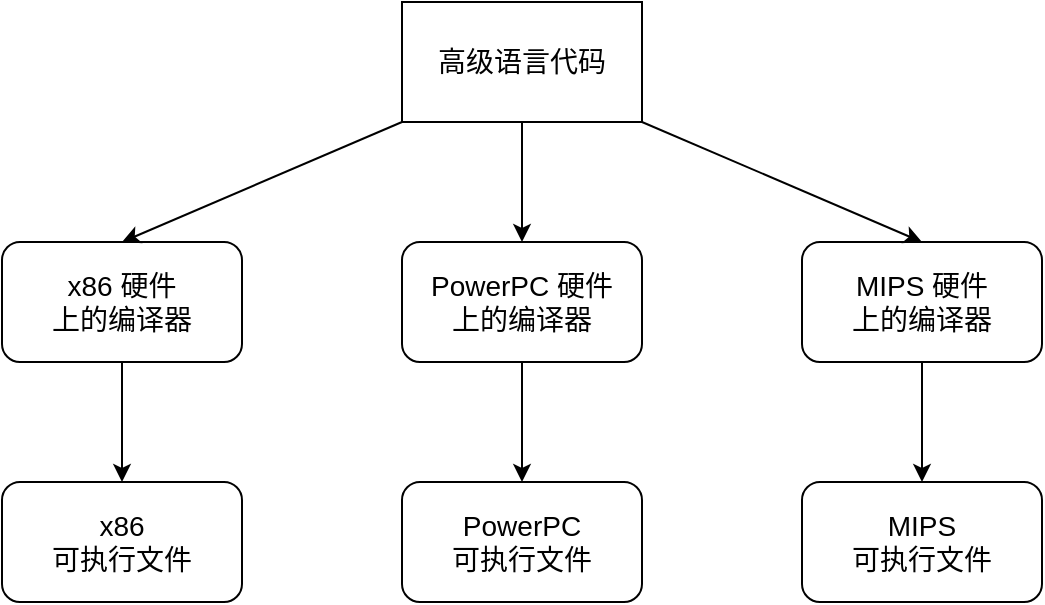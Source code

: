 <mxfile version="21.2.8" type="device">
  <diagram name="Page-1" id="PjV5T4BKNxEZxDZ0Ih3n">
    <mxGraphModel dx="875" dy="558" grid="1" gridSize="10" guides="1" tooltips="1" connect="1" arrows="1" fold="1" page="1" pageScale="1" pageWidth="827" pageHeight="1169" math="0" shadow="0">
      <root>
        <mxCell id="0" />
        <mxCell id="1" parent="0" />
        <mxCell id="Ck23_u48oW8TQgdkU4oY-8" style="edgeStyle=orthogonalEdgeStyle;rounded=0;orthogonalLoop=1;jettySize=auto;html=1;entryX=0.5;entryY=0;entryDx=0;entryDy=0;" parent="1" source="Ck23_u48oW8TQgdkU4oY-1" target="Ck23_u48oW8TQgdkU4oY-2" edge="1">
          <mxGeometry relative="1" as="geometry" />
        </mxCell>
        <mxCell id="Ck23_u48oW8TQgdkU4oY-10" style="rounded=0;orthogonalLoop=1;jettySize=auto;html=1;exitX=1;exitY=1;exitDx=0;exitDy=0;entryX=0.5;entryY=0;entryDx=0;entryDy=0;" parent="1" source="Ck23_u48oW8TQgdkU4oY-1" target="Ck23_u48oW8TQgdkU4oY-4" edge="1">
          <mxGeometry relative="1" as="geometry" />
        </mxCell>
        <mxCell id="Ck23_u48oW8TQgdkU4oY-12" style="rounded=0;orthogonalLoop=1;jettySize=auto;html=1;exitX=0;exitY=1;exitDx=0;exitDy=0;entryX=0.5;entryY=0;entryDx=0;entryDy=0;" parent="1" source="Ck23_u48oW8TQgdkU4oY-1" target="Ck23_u48oW8TQgdkU4oY-3" edge="1">
          <mxGeometry relative="1" as="geometry" />
        </mxCell>
        <mxCell id="Ck23_u48oW8TQgdkU4oY-1" value="&lt;font style=&quot;font-size: 14px;&quot;&gt;高级语言代码&lt;/font&gt;" style="rounded=0;whiteSpace=wrap;html=1;fillColor=none;" parent="1" vertex="1">
          <mxGeometry x="320" y="40" width="120" height="60" as="geometry" />
        </mxCell>
        <mxCell id="Ck23_u48oW8TQgdkU4oY-9" style="edgeStyle=orthogonalEdgeStyle;rounded=0;orthogonalLoop=1;jettySize=auto;html=1;entryX=0.5;entryY=0;entryDx=0;entryDy=0;" parent="1" source="Ck23_u48oW8TQgdkU4oY-2" target="Ck23_u48oW8TQgdkU4oY-6" edge="1">
          <mxGeometry relative="1" as="geometry" />
        </mxCell>
        <mxCell id="Ck23_u48oW8TQgdkU4oY-2" value="&lt;font style=&quot;font-size: 14px;&quot;&gt;PowerPC 硬件&lt;br&gt;上的编译器&lt;/font&gt;" style="rounded=1;whiteSpace=wrap;html=1;fillColor=none;" parent="1" vertex="1">
          <mxGeometry x="320" y="160" width="120" height="60" as="geometry" />
        </mxCell>
        <mxCell id="Ck23_u48oW8TQgdkU4oY-13" style="edgeStyle=orthogonalEdgeStyle;rounded=0;orthogonalLoop=1;jettySize=auto;html=1;exitX=0.5;exitY=1;exitDx=0;exitDy=0;entryX=0.5;entryY=0;entryDx=0;entryDy=0;" parent="1" source="Ck23_u48oW8TQgdkU4oY-3" target="Ck23_u48oW8TQgdkU4oY-5" edge="1">
          <mxGeometry relative="1" as="geometry" />
        </mxCell>
        <mxCell id="Ck23_u48oW8TQgdkU4oY-3" value="&lt;font style=&quot;font-size: 14px;&quot;&gt;x86 硬件&lt;br&gt;上的编译器&lt;/font&gt;" style="rounded=1;whiteSpace=wrap;html=1;fillColor=none;" parent="1" vertex="1">
          <mxGeometry x="120" y="160" width="120" height="60" as="geometry" />
        </mxCell>
        <mxCell id="Ck23_u48oW8TQgdkU4oY-11" style="edgeStyle=orthogonalEdgeStyle;rounded=0;orthogonalLoop=1;jettySize=auto;html=1;exitX=0.5;exitY=1;exitDx=0;exitDy=0;entryX=0.5;entryY=0;entryDx=0;entryDy=0;" parent="1" source="Ck23_u48oW8TQgdkU4oY-4" target="Ck23_u48oW8TQgdkU4oY-7" edge="1">
          <mxGeometry relative="1" as="geometry" />
        </mxCell>
        <mxCell id="Ck23_u48oW8TQgdkU4oY-4" value="&lt;font style=&quot;font-size: 14px;&quot;&gt;MIPS 硬件&lt;br&gt;上的编译器&lt;/font&gt;" style="rounded=1;whiteSpace=wrap;html=1;fillColor=none;" parent="1" vertex="1">
          <mxGeometry x="520" y="160" width="120" height="60" as="geometry" />
        </mxCell>
        <mxCell id="Ck23_u48oW8TQgdkU4oY-5" value="&lt;font style=&quot;font-size: 14px;&quot;&gt;x86&lt;br&gt;可执行文件&lt;/font&gt;" style="rounded=1;whiteSpace=wrap;html=1;fillColor=none;" parent="1" vertex="1">
          <mxGeometry x="120" y="280" width="120" height="60" as="geometry" />
        </mxCell>
        <mxCell id="Ck23_u48oW8TQgdkU4oY-6" value="&lt;font style=&quot;font-size: 14px;&quot;&gt;PowerPC&lt;br&gt;可执行文件&lt;/font&gt;" style="rounded=1;whiteSpace=wrap;html=1;fillColor=none;" parent="1" vertex="1">
          <mxGeometry x="320" y="280" width="120" height="60" as="geometry" />
        </mxCell>
        <mxCell id="Ck23_u48oW8TQgdkU4oY-7" value="&lt;font style=&quot;font-size: 14px;&quot;&gt;MIPS&lt;br&gt;可执行文件&lt;/font&gt;" style="rounded=1;whiteSpace=wrap;html=1;fillColor=none;" parent="1" vertex="1">
          <mxGeometry x="520" y="280" width="120" height="60" as="geometry" />
        </mxCell>
      </root>
    </mxGraphModel>
  </diagram>
</mxfile>
